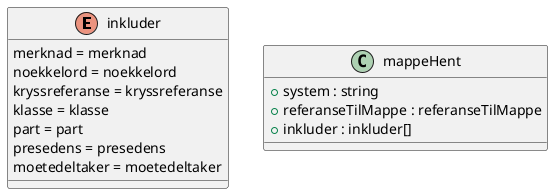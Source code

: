 @startuml

enum inkluder {
    merknad = merknad
    noekkelord = noekkelord
    kryssreferanse = kryssreferanse
    klasse = klasse
    part = part
    presedens = presedens
    moetedeltaker = moetedeltaker
}
class mappeHent {
    +system : string
    +referanseTilMappe : referanseTilMappe
    +inkluder : inkluder[]
}

@enduml

